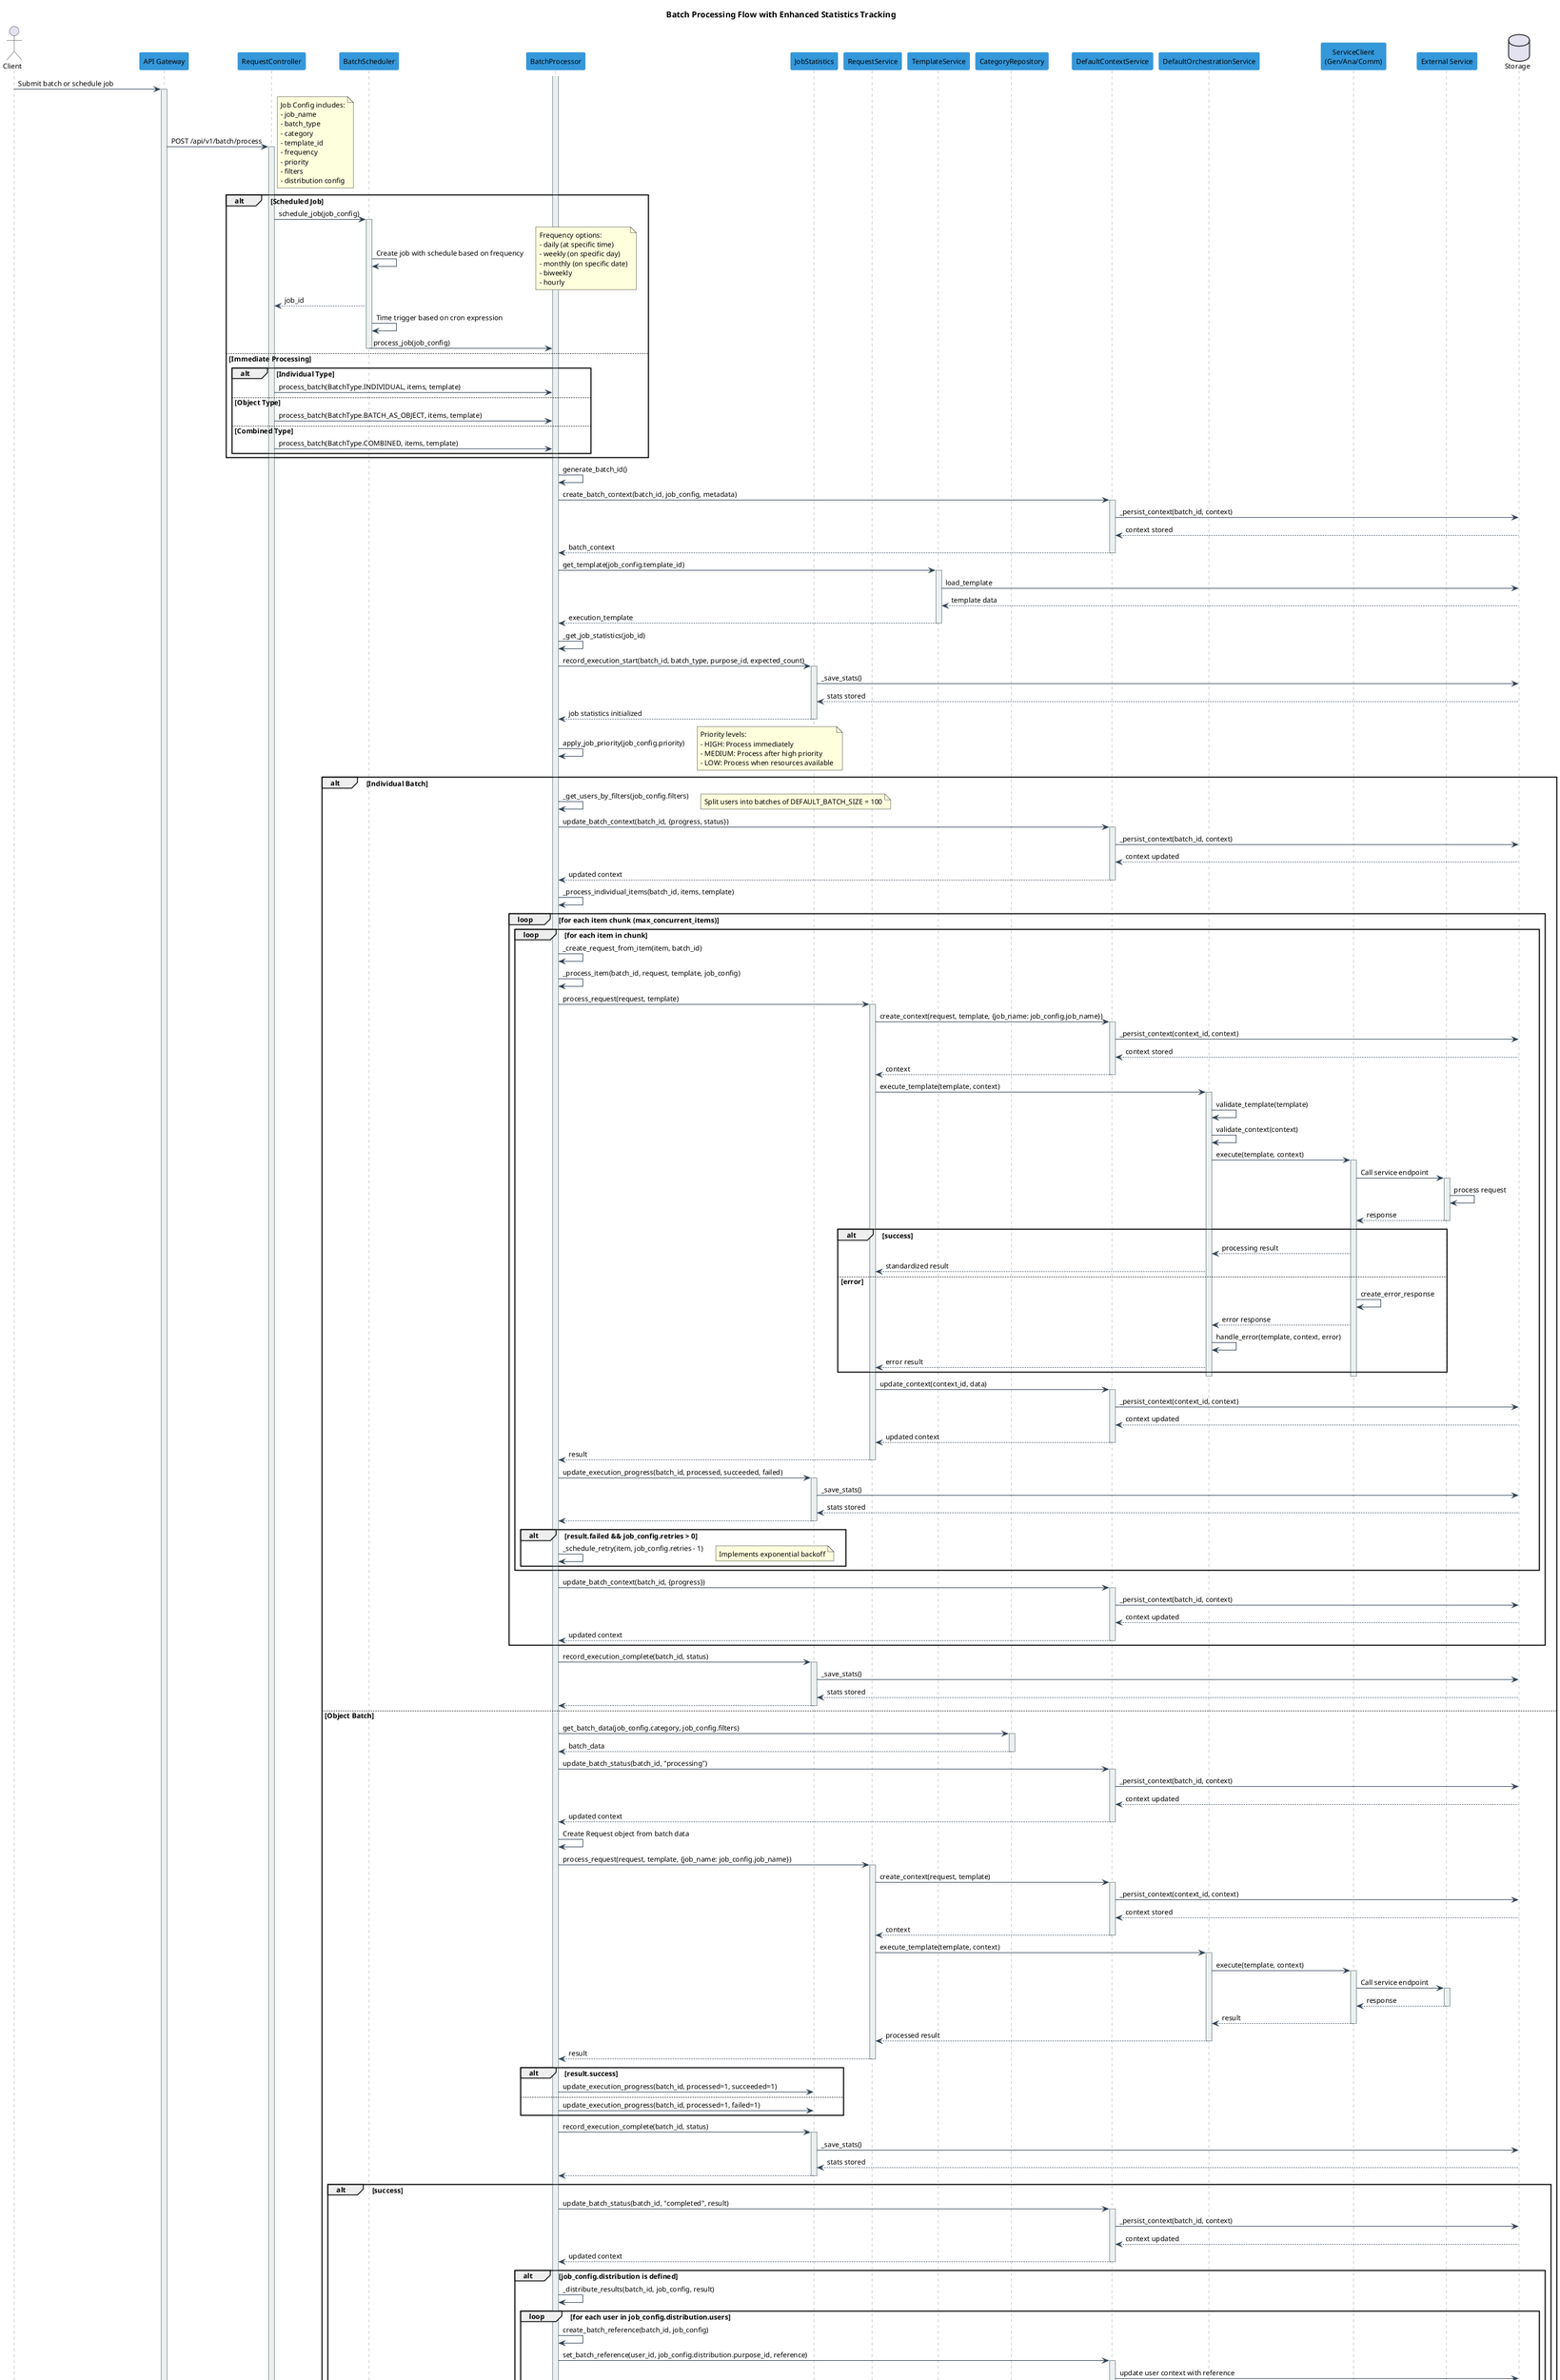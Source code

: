 @startuml Batch Processing Flow

' Style settings
skinparam backgroundColor white
skinparam handwritten false
skinparam monochrome false
skinparam defaultFontName Arial
skinparam defaultFontSize 12
skinparam sequence {
    ArrowColor #2C3E50
    LifeLineBackgroundColor #ECF0F1
    LifeLineBorderColor #7F8C8D
    ParticipantBackgroundColor #3498DB
    ParticipantBorderColor #2980B9
}

' Define participants
actor Client
participant "API Gateway" as API
participant "RequestController" as Controller
participant "BatchScheduler" as Scheduler
participant "BatchProcessor" as Processor
participant "JobStatistics" as Stats
participant "RequestService" as ReqService
participant "TemplateService" as TempService
participant "CategoryRepository" as CatRepo
participant "DefaultContextService" as ContextService
participant "DefaultOrchestrationService" as Orchestration
participant "ServiceClient\n(Gen/Ana/Comm)" as ServiceClient
participant "External Service" as ExtService
database "Storage" as Storage

' Define sequence
title Batch Processing Flow with Enhanced Statistics Tracking

Client -> API: Submit batch or schedule job
activate API

API -> Controller: POST /api/v1/batch/process
activate Controller

' Choice between immediate or scheduled processing
alt Scheduled Job
    note right
      Job Config includes:
      - job_name
      - batch_type
      - category
      - template_id
      - frequency
      - priority
      - filters
      - distribution config
    end note
    
    Controller -> Scheduler: schedule_job(job_config)
    activate Scheduler
    
    Scheduler -> Scheduler: Create job with schedule based on frequency
    note right
      Frequency options:
      - daily (at specific time)
      - weekly (on specific day)
      - monthly (on specific date)
      - biweekly
      - hourly
    end note
    
    Controller <-- Scheduler: job_id
    
    ' Scheduler runs job at scheduled time
    Scheduler -> Scheduler: Time trigger based on cron expression
    Scheduler -> Processor: process_job(job_config)
    
    deactivate Scheduler
else Immediate Processing
    ' Handle different batch types based on job config
    alt Individual Type
        Controller -> Processor: process_batch(BatchType.INDIVIDUAL, items, template)
    else Object Type
        Controller -> Processor: process_batch(BatchType.BATCH_AS_OBJECT, items, template)
    else Combined Type 
        Controller -> Processor: process_batch(BatchType.COMBINED, items, template)
    end
end

activate Processor

' Generate batch_id and create batch context
Processor -> Processor: generate_batch_id()
Processor -> ContextService: create_batch_context(batch_id, job_config, metadata)
activate ContextService
ContextService -> Storage: _persist_context(batch_id, context)
ContextService <-- Storage: context stored
Processor <-- ContextService: batch_context
deactivate ContextService

' Get template once for all items
Processor -> TempService: get_template(job_config.template_id)
activate TempService
TempService -> Storage: load_template
TempService <-- Storage: template data
Processor <-- TempService: execution_template
deactivate TempService

' Add job statistics initialization
Processor -> Processor: _get_job_statistics(job_id)
Processor -> Stats: record_execution_start(batch_id, batch_type, purpose_id, expected_count)
activate Stats
Stats -> Storage: _save_stats()
Stats <-- Storage: stats stored
Processor <-- Stats: job statistics initialized
deactivate Stats

' Apply job priority to processing
Processor -> Processor: apply_job_priority(job_config.priority)
note right
  Priority levels:
  - HIGH: Process immediately
  - MEDIUM: Process after high priority
  - LOW: Process when resources available
end note

' Process based on batch type
alt Individual Batch
    ' Get users based on job config filters (using _get_users_by_filters)
    Processor -> Processor: _get_users_by_filters(job_config.filters)
    
    ' Use DEFAULT_BATCH_SIZE
    note right
      Split users into batches of DEFAULT_BATCH_SIZE = 100
    end note
    
    Processor -> ContextService: update_batch_context(batch_id, {progress, status})
    activate ContextService
    ContextService -> Storage: _persist_context(batch_id, context)
    ContextService <-- Storage: context updated
    Processor <-- ContextService: updated context
    deactivate ContextService
    
    Processor -> Processor: _process_individual_items(batch_id, items, template)
    
    loop for each item chunk (max_concurrent_items)
        loop for each item in chunk
            ' Create request from item
            Processor -> Processor: _create_request_from_item(item, batch_id)
            
            ' Process request in parallel with job metadata
            Processor -> Processor: _process_item(batch_id, request, template, job_config)
            
            Processor -> ReqService: process_request(request, template)
            activate ReqService
            
            ' Create context for item with job reference
            ReqService -> ContextService: create_context(request, template, {job_name: job_config.job_name})
            activate ContextService
            ContextService -> Storage: _persist_context(context_id, context)
            ContextService <-- Storage: context stored
            ReqService <-- ContextService: context
            deactivate ContextService
            
            ' Execute template for item
            ReqService -> Orchestration: execute_template(template, context)
            activate Orchestration
            
            ' Validate and prepare for execution
            Orchestration -> Orchestration: validate_template(template)
            Orchestration -> Orchestration: validate_context(context)
            
            ' Select client based on service type
            Orchestration -> ServiceClient: execute(template, context)
            activate ServiceClient
            
            ' Client communicates with external service
            ServiceClient -> ExtService: Call service endpoint
            activate ExtService
            ExtService -> ExtService: process request
            ServiceClient <-- ExtService: response
            deactivate ExtService
            
            ' Process result and handle errors
            alt success
                Orchestration <-- ServiceClient: processing result
                ReqService <-- Orchestration: standardized result
            else error
                ServiceClient -> ServiceClient: create_error_response
                Orchestration <-- ServiceClient: error response
                Orchestration -> Orchestration: handle_error(template, context, error)
                ReqService <-- Orchestration: error result
            end
            
            deactivate ServiceClient
            deactivate Orchestration
            
            ' Update context with result
            ReqService -> ContextService: update_context(context_id, data)
            activate ContextService
            ContextService -> Storage: _persist_context(context_id, context)
            ContextService <-- Storage: context updated
            ReqService <-- ContextService: updated context
            deactivate ContextService
            
            Processor <-- ReqService: result
            deactivate ReqService
            
            ' Update job statistics
            Processor -> Stats: update_execution_progress(batch_id, processed, succeeded, failed)
            activate Stats
            Stats -> Storage: _save_stats()
            Stats <-- Storage: stats stored
            Processor <-- Stats
            deactivate Stats
            
            ' Apply retry mechanism for failed items if configured
            alt result.failed && job_config.retries > 0
                Processor -> Processor: _schedule_retry(item, job_config.retries - 1)
                note right: Implements exponential backoff
            end
        end
        
        ' Update batch progress after chunk
        Processor -> ContextService: update_batch_context(batch_id, {progress})
        activate ContextService
        ContextService -> Storage: _persist_context(batch_id, context)
        ContextService <-- Storage: context updated
        Processor <-- ContextService: updated context
        deactivate ContextService
    end
    
    ' Complete job statistics
    Processor -> Stats: record_execution_complete(batch_id, status)
    activate Stats
    Stats -> Storage: _save_stats()
    Stats <-- Storage: stats stored
    Processor <-- Stats
    deactivate Stats
    
else Object Batch
    ' Get batch data using job configuration filters
    Processor -> CatRepo: get_batch_data(job_config.category, job_config.filters)
    activate CatRepo
    CatRepo --> Processor: batch_data
    deactivate CatRepo
    
    Processor -> ContextService: update_batch_status(batch_id, "processing")
    activate ContextService
    ContextService -> Storage: _persist_context(batch_id, context)
    ContextService <-- Storage: context updated
    Processor <-- ContextService: updated context
    deactivate ContextService
    
    ' Create single request with all data
    Processor -> Processor: Create Request object from batch data
    
    ' Process as one request with job metadata
    Processor -> ReqService: process_request(request, template, {job_name: job_config.job_name})
    activate ReqService
    
    ' Create context for batch
    ReqService -> ContextService: create_context(request, template)
    activate ContextService
    ContextService -> Storage: _persist_context(context_id, context)
    ContextService <-- Storage: context stored
    ReqService <-- ContextService: context
    deactivate ContextService
    
    ' Execute template for batch
    ReqService -> Orchestration: execute_template(template, context)
    activate Orchestration
    Orchestration -> ServiceClient: execute(template, context)
    activate ServiceClient
    ServiceClient -> ExtService: Call service endpoint
    activate ExtService
    ServiceClient <-- ExtService: response
    deactivate ExtService
    Orchestration <-- ServiceClient: result
    deactivate ServiceClient
    ReqService <-- Orchestration: processed result
    deactivate Orchestration
    
    Processor <-- ReqService: result
    deactivate ReqService
    
    ' Update job statistics for object batch
    alt result.success
        Processor -> Stats: update_execution_progress(batch_id, processed=1, succeeded=1)
    else
        Processor -> Stats: update_execution_progress(batch_id, processed=1, failed=1)
    end
    
    Processor -> Stats: record_execution_complete(batch_id, status)
    activate Stats
    Stats -> Storage: _save_stats()
    Stats <-- Storage: stats stored
    Processor <-- Stats
    deactivate Stats
    
    ' Update batch with results and distribute if needed
    alt success
        Processor -> ContextService: update_batch_status(batch_id, "completed", result)
        activate ContextService
        ContextService -> Storage: _persist_context(batch_id, context)
        ContextService <-- Storage: context updated
        Processor <-- ContextService: updated context
        deactivate ContextService
        
        ' Distribute results if configured in job
        alt job_config.distribution is defined
            Processor -> Processor: _distribute_results(batch_id, job_config, result)
            
            loop for each user in job_config.distribution.users
                ' Create structured batch reference
                Processor -> Processor: create_batch_reference(batch_id, job_config)
                
                Processor -> ContextService: set_batch_reference(user_id, job_config.distribution.purpose_id, reference)
                activate ContextService
                ContextService -> Storage: update user context with reference
                ContextService <-- Storage: user context updated
                Processor <-- ContextService: success
                deactivate ContextService
            end
            
            ' Handle matrix references if configured
            alt job_config.distribution.reference_type == "matrix"
                Processor -> ContextService: set_batch_reference_matrix(category_id, reference)
                activate ContextService
                ContextService -> Storage: store matrix reference
                ContextService <-- Storage: reference stored
                Processor <-- ContextService: success
                deactivate ContextService
            end
        end
    else error
        Processor -> ContextService: update_batch_status(batch_id, "failed", error)
        activate ContextService
        ContextService -> Storage: _persist_context(batch_id, context)
        ContextService <-- Storage: context updated
        Processor <-- ContextService: updated context
        deactivate ContextService
        
        ' Handle retry if configured
        alt job_config.retries > 0
            Processor -> Scheduler: schedule_retry_job(job_config, job_config.retries - 1)
            activate Scheduler
            Processor <-- Scheduler: retry_job_id
            deactivate Scheduler
        end
    end
    
else Combined Batch
    ' For combined batch type with multiple categories from job config
    Processor -> Processor: _process_combined_batch(batch_id, job_config)
    
    ' Get data from multiple categories specified in job config
    loop for each category in job_config.categories
        Processor -> CatRepo: get_batch_data(category, job_config.filters)
        activate CatRepo
        CatRepo --> Processor: category_data
        deactivate CatRepo
        Processor -> Processor: Add to combined_data
    end
    
    Processor -> ContextService: update_batch_status(batch_id, "processing")
    activate ContextService
    ContextService -> Storage: _persist_context(batch_id, context)
    ContextService <-- Storage: context updated
    Processor <-- ContextService: updated context
    deactivate ContextService
    
    ' Create request with combined data
    Processor -> Processor: Create Request with combined data
    
    ' Process combined request
    Processor -> ReqService: process_request(request, template, {job_name: job_config.job_name})
    activate ReqService
    
    ' Processing is similar to object batch
    ReqService -> ContextService: create_context(request, template)
    activate ContextService
    ReqService <-- ContextService: context
    deactivate ContextService
    
    ReqService -> Orchestration: execute_template(template, context)
    activate Orchestration
    Orchestration -> ServiceClient: execute(template, context)
    activate ServiceClient
    ServiceClient -> ExtService: Call service endpoint
    ServiceClient <-- ExtService: response
    Orchestration <-- ServiceClient: result
    deactivate ServiceClient
    ReqService <-- Orchestration: processed result
    deactivate Orchestration
    
    Processor <-- ReqService: result
    deactivate ReqService
    
    ' Update job statistics for combined batch
    Processor -> Stats: update_execution_progress(batch_id, processed, succeeded, failed)
    activate Stats
    Stats -> Storage: _save_stats()
    Stats <-- Storage: stats stored
    Processor <-- Stats
    deactivate Stats
    
    Processor -> Stats: record_execution_complete(batch_id, status)
    activate Stats
    Stats -> Storage: _save_stats()
    Stats <-- Storage: stats stored
    Processor <-- Stats
    deactivate Stats
end

' Return results and complete the flow
Processor -> API: return batch_id with status
deactivate Processor

API -> Client: batch processing response with batch_id
deactivate API
deactivate Controller

note right of ContextService
  Context Management:
  - Batch-level context stored with job metadata
  - Per-item context for individual processing
  - Results stored in context with job reference
  - Batch references for result sharing
end note

note right of Processor
  BatchProcessor Features:
  - DEFAULT_BATCH_SIZE = 100
  - Job-based configuration
  - Support for Individual/Object/Combined types
  - Prioritized processing (HIGH/MEDIUM/LOW)
  - Automatic retries with backoff
  - Result distribution to users
  - Enhanced status tracking with JobStatistics
end note

note right of Stats
  JobStatistics Features:
  - Per-job statistics tracking
  - Purpose-specific metrics
  - Historical execution data
  - Performance analytics
  - Execution timestamps and durations
end note

note right of Scheduler
  BatchScheduler Features:
  - Supports various scheduling frequencies
  - Handles job priorities
  - Manages retry mechanism
  - Tracks job execution history
  - Provides job status monitoring
end note

note right of Controller
  RequestController Features:
  - Handles both individual and batch requests
  - Supports immediate and background processing
  - Provides batch status tracking endpoints
  - Integrates with job scheduling system
  - Exposes job statistics APIs
end note

@enduml